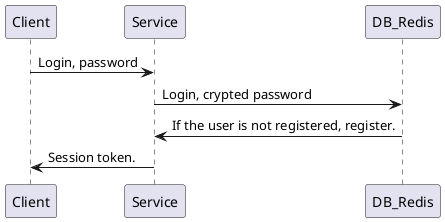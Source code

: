 @startuml
Client -> Service: Login, password
Service -> DB_Redis: Login, crypted password

DB_Redis -> Service: If the user is not registered, register.
Service -> Client: Session token.
@enduml
